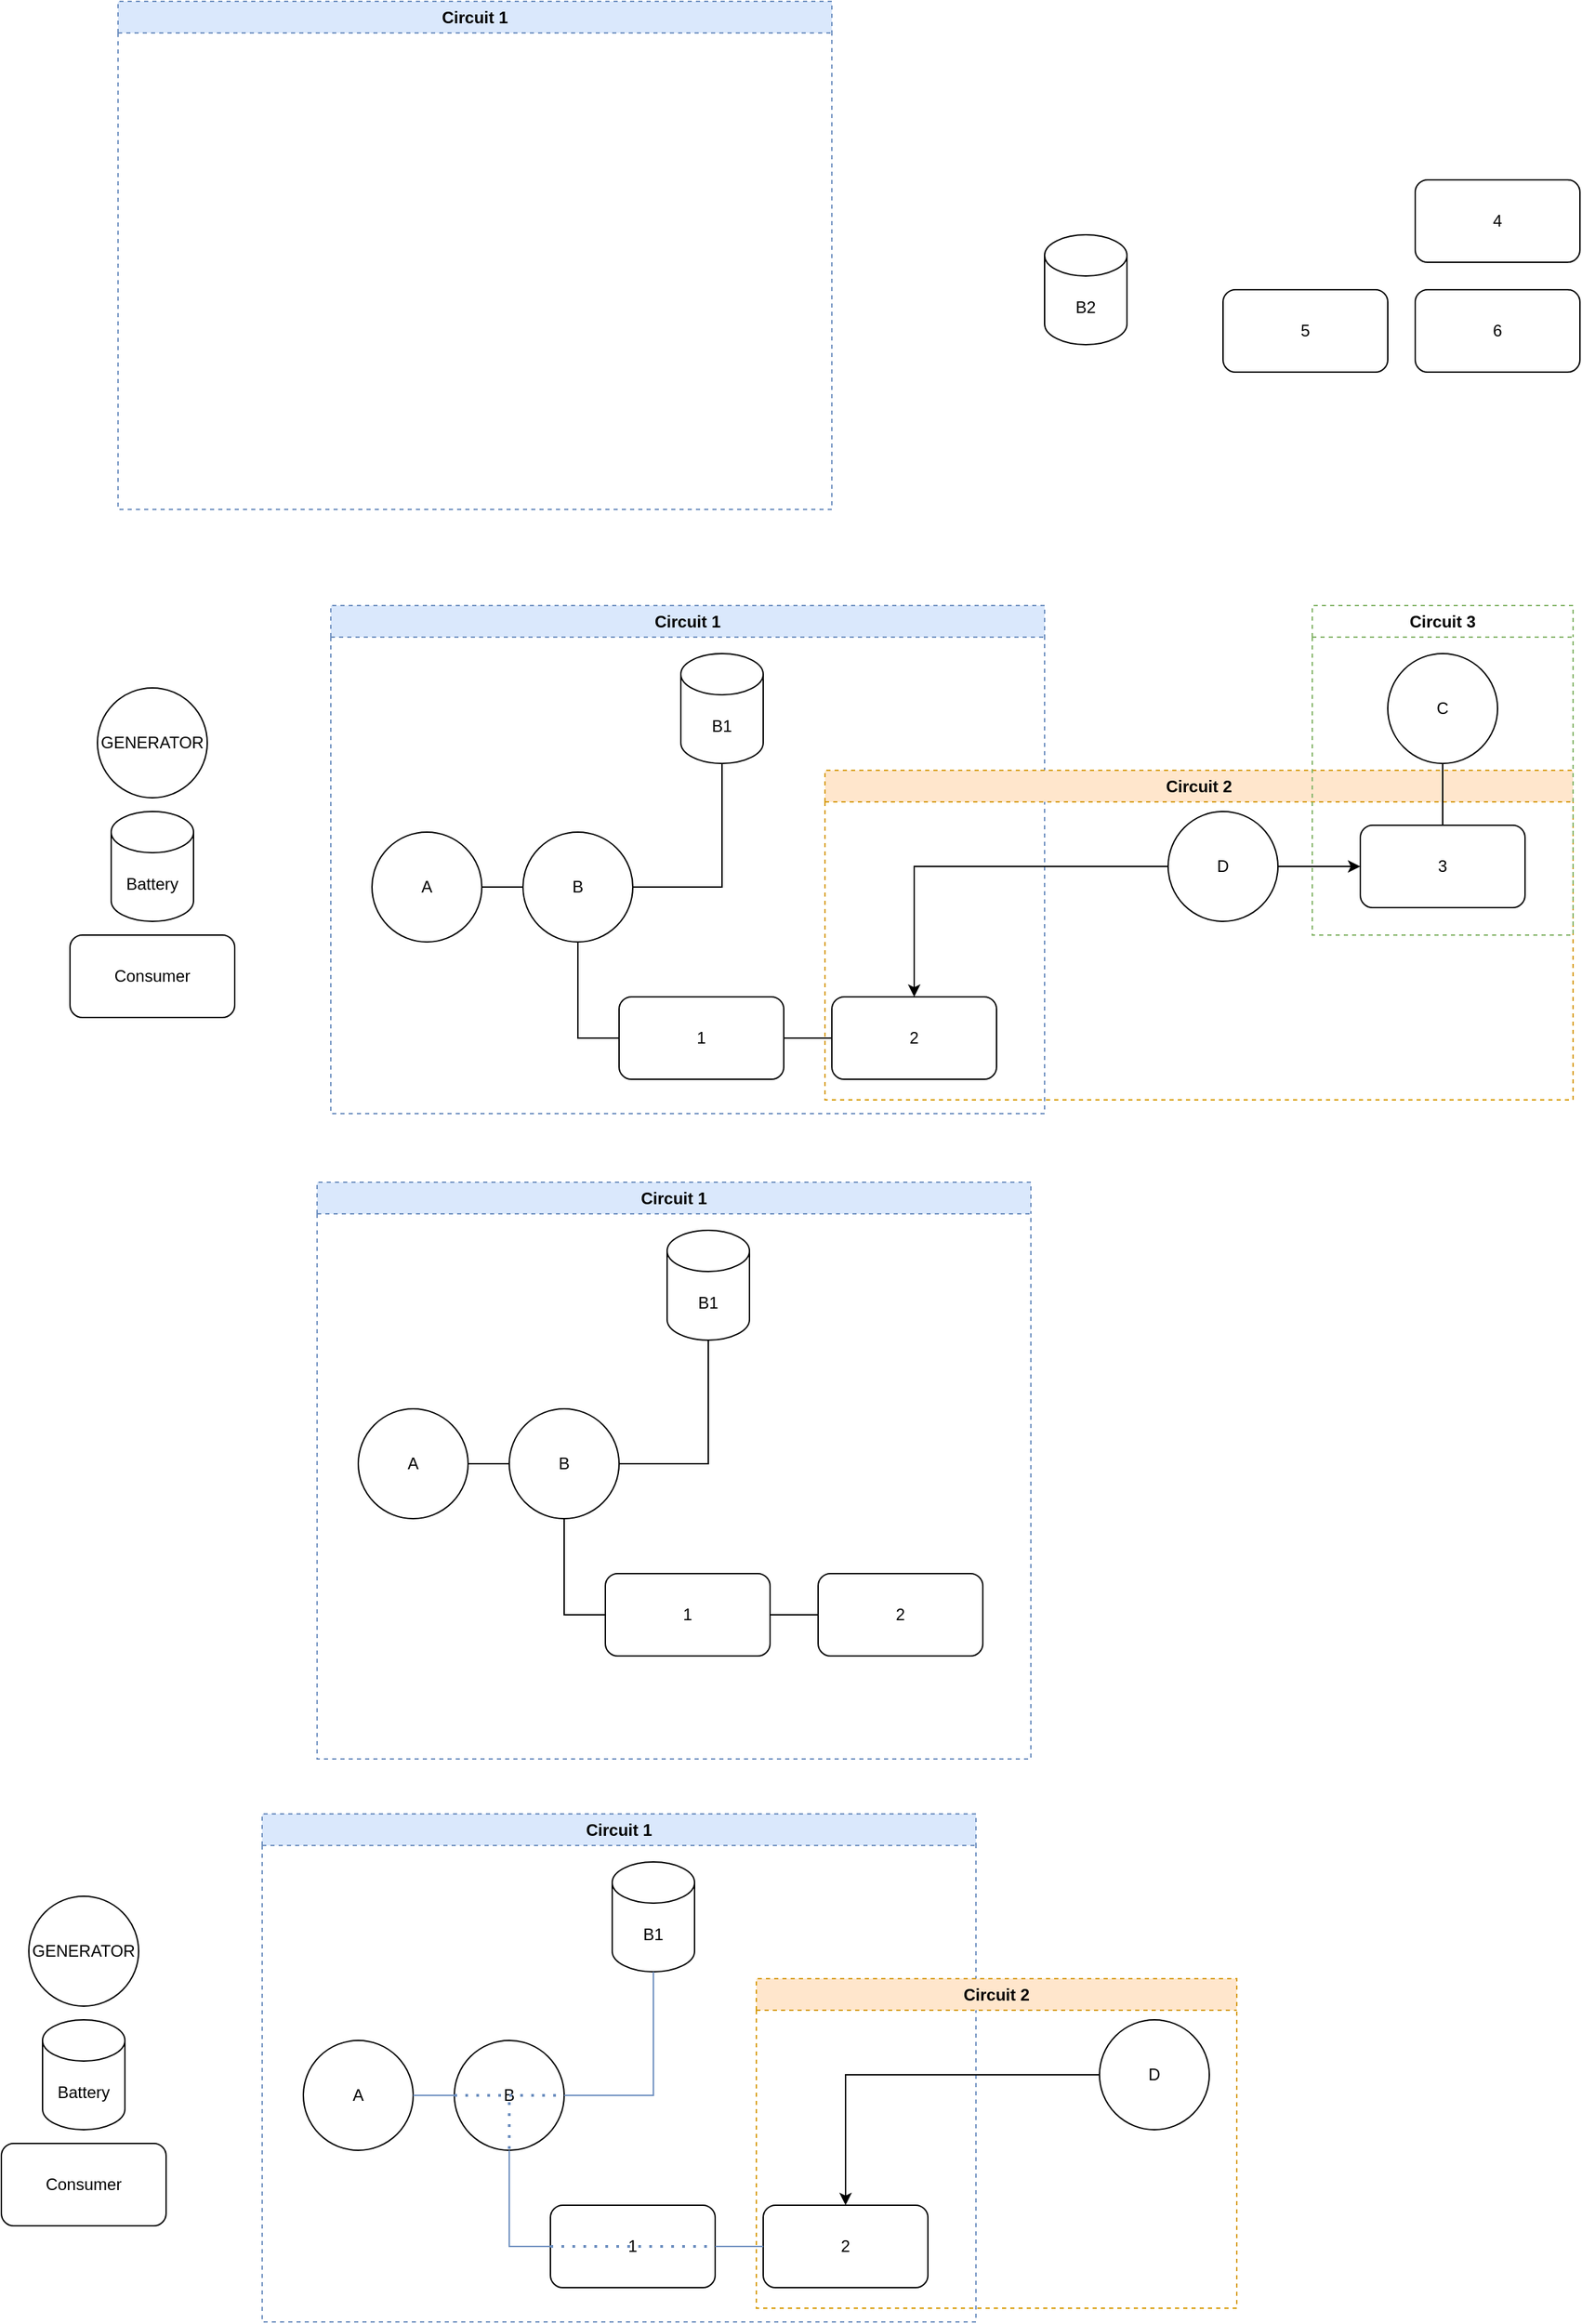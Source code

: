 <mxfile version="22.1.18" type="github">
  <diagram name="Page-1" id="ll99IVBBSJAd6gjB0LKV">
    <mxGraphModel dx="2924" dy="2214" grid="1" gridSize="10" guides="1" tooltips="1" connect="1" arrows="1" fold="1" page="1" pageScale="1" pageWidth="850" pageHeight="1100" math="0" shadow="0">
      <root>
        <mxCell id="0" />
        <mxCell id="1" parent="0" />
        <mxCell id="0UN9vaB2aTrQ1TQDtryz-30" value="Circuit 1" style="swimlane;whiteSpace=wrap;html=1;fillColor=#dae8fc;strokeColor=#6c8ebf;dashed=1;" vertex="1" parent="1">
          <mxGeometry x="50" y="420" width="520" height="370" as="geometry" />
        </mxCell>
        <mxCell id="0UN9vaB2aTrQ1TQDtryz-31" value="Circuit 2" style="swimlane;whiteSpace=wrap;html=1;fillColor=#ffe6cc;strokeColor=#d79b00;dashed=1;" vertex="1" parent="1">
          <mxGeometry x="410" y="540" width="545" height="240" as="geometry" />
        </mxCell>
        <mxCell id="0UN9vaB2aTrQ1TQDtryz-32" value="Circuit 3" style="swimlane;whiteSpace=wrap;html=1;fillColor=none;strokeColor=#82b366;dashed=1;" vertex="1" parent="0UN9vaB2aTrQ1TQDtryz-31">
          <mxGeometry x="355" y="-120" width="190" height="240" as="geometry">
            <mxRectangle x="650" y="420" width="90" height="30" as="alternateBounds" />
          </mxGeometry>
        </mxCell>
        <mxCell id="0UN9vaB2aTrQ1TQDtryz-6" value="C" style="ellipse;whiteSpace=wrap;html=1;aspect=fixed;" vertex="1" parent="0UN9vaB2aTrQ1TQDtryz-31">
          <mxGeometry x="410" y="-85" width="80" height="80" as="geometry" />
        </mxCell>
        <mxCell id="0UN9vaB2aTrQ1TQDtryz-7" value="D" style="ellipse;whiteSpace=wrap;html=1;aspect=fixed;" vertex="1" parent="0UN9vaB2aTrQ1TQDtryz-31">
          <mxGeometry x="250" y="30" width="80" height="80" as="geometry" />
        </mxCell>
        <mxCell id="0UN9vaB2aTrQ1TQDtryz-14" value="3" style="rounded=1;whiteSpace=wrap;html=1;" vertex="1" parent="0UN9vaB2aTrQ1TQDtryz-31">
          <mxGeometry x="390" y="40" width="120" height="60" as="geometry" />
        </mxCell>
        <mxCell id="0UN9vaB2aTrQ1TQDtryz-27" value="" style="endArrow=none;html=1;rounded=0;entryX=0.5;entryY=1;entryDx=0;entryDy=0;exitX=0.5;exitY=0;exitDx=0;exitDy=0;" edge="1" parent="0UN9vaB2aTrQ1TQDtryz-31" source="0UN9vaB2aTrQ1TQDtryz-14" target="0UN9vaB2aTrQ1TQDtryz-6">
          <mxGeometry width="50" height="50" relative="1" as="geometry">
            <mxPoint x="110" y="-10" as="sourcePoint" />
            <mxPoint x="160" y="-60" as="targetPoint" />
          </mxGeometry>
        </mxCell>
        <mxCell id="0UN9vaB2aTrQ1TQDtryz-29" value="" style="endArrow=classic;html=1;rounded=0;exitX=1;exitY=0.5;exitDx=0;exitDy=0;entryX=0;entryY=0.5;entryDx=0;entryDy=0;" edge="1" parent="0UN9vaB2aTrQ1TQDtryz-31" source="0UN9vaB2aTrQ1TQDtryz-7" target="0UN9vaB2aTrQ1TQDtryz-14">
          <mxGeometry width="50" height="50" relative="1" as="geometry">
            <mxPoint x="110" y="-90" as="sourcePoint" />
            <mxPoint x="160" y="-140" as="targetPoint" />
            <Array as="points" />
          </mxGeometry>
        </mxCell>
        <mxCell id="0UN9vaB2aTrQ1TQDtryz-1" value="GENERATOR" style="ellipse;whiteSpace=wrap;html=1;aspect=fixed;" vertex="1" parent="1">
          <mxGeometry x="-120" y="480" width="80" height="80" as="geometry" />
        </mxCell>
        <mxCell id="0UN9vaB2aTrQ1TQDtryz-2" value="Battery" style="shape=cylinder3;whiteSpace=wrap;html=1;boundedLbl=1;backgroundOutline=1;size=15;" vertex="1" parent="1">
          <mxGeometry x="-110" y="570" width="60" height="80" as="geometry" />
        </mxCell>
        <mxCell id="0UN9vaB2aTrQ1TQDtryz-3" value="Consumer" style="rounded=1;whiteSpace=wrap;html=1;" vertex="1" parent="1">
          <mxGeometry x="-140" y="660" width="120" height="60" as="geometry" />
        </mxCell>
        <mxCell id="0UN9vaB2aTrQ1TQDtryz-4" value="A" style="ellipse;whiteSpace=wrap;html=1;aspect=fixed;" vertex="1" parent="1">
          <mxGeometry x="80" y="585" width="80" height="80" as="geometry" />
        </mxCell>
        <mxCell id="0UN9vaB2aTrQ1TQDtryz-5" value="B" style="ellipse;whiteSpace=wrap;html=1;aspect=fixed;" vertex="1" parent="1">
          <mxGeometry x="190" y="585" width="80" height="80" as="geometry" />
        </mxCell>
        <mxCell id="0UN9vaB2aTrQ1TQDtryz-8" value="B1" style="shape=cylinder3;whiteSpace=wrap;html=1;boundedLbl=1;backgroundOutline=1;size=15;" vertex="1" parent="1">
          <mxGeometry x="305" y="455" width="60" height="80" as="geometry" />
        </mxCell>
        <mxCell id="0UN9vaB2aTrQ1TQDtryz-9" value="&lt;div&gt;B2&lt;/div&gt;" style="shape=cylinder3;whiteSpace=wrap;html=1;boundedLbl=1;backgroundOutline=1;size=15;" vertex="1" parent="1">
          <mxGeometry x="570" y="150" width="60" height="80" as="geometry" />
        </mxCell>
        <mxCell id="0UN9vaB2aTrQ1TQDtryz-10" value="1" style="rounded=1;whiteSpace=wrap;html=1;" vertex="1" parent="1">
          <mxGeometry x="260" y="705" width="120" height="60" as="geometry" />
        </mxCell>
        <mxCell id="0UN9vaB2aTrQ1TQDtryz-15" value="2" style="rounded=1;whiteSpace=wrap;html=1;" vertex="1" parent="1">
          <mxGeometry x="415" y="705" width="120" height="60" as="geometry" />
        </mxCell>
        <mxCell id="0UN9vaB2aTrQ1TQDtryz-16" value="4" style="rounded=1;whiteSpace=wrap;html=1;" vertex="1" parent="1">
          <mxGeometry x="840" y="110" width="120" height="60" as="geometry" />
        </mxCell>
        <mxCell id="0UN9vaB2aTrQ1TQDtryz-17" value="5" style="rounded=1;whiteSpace=wrap;html=1;" vertex="1" parent="1">
          <mxGeometry x="700" y="190" width="120" height="60" as="geometry" />
        </mxCell>
        <mxCell id="0UN9vaB2aTrQ1TQDtryz-19" value="6" style="rounded=1;whiteSpace=wrap;html=1;" vertex="1" parent="1">
          <mxGeometry x="840" y="190" width="120" height="60" as="geometry" />
        </mxCell>
        <mxCell id="0UN9vaB2aTrQ1TQDtryz-21" value="" style="endArrow=none;html=1;rounded=0;exitX=1;exitY=0.5;exitDx=0;exitDy=0;" edge="1" parent="1" source="0UN9vaB2aTrQ1TQDtryz-4" target="0UN9vaB2aTrQ1TQDtryz-5">
          <mxGeometry width="50" height="50" relative="1" as="geometry">
            <mxPoint x="215" y="565" as="sourcePoint" />
            <mxPoint x="265" y="515" as="targetPoint" />
          </mxGeometry>
        </mxCell>
        <mxCell id="0UN9vaB2aTrQ1TQDtryz-24" value="" style="endArrow=none;html=1;rounded=0;exitX=1;exitY=0.5;exitDx=0;exitDy=0;entryX=0.5;entryY=1;entryDx=0;entryDy=0;entryPerimeter=0;" edge="1" parent="1" source="0UN9vaB2aTrQ1TQDtryz-5" target="0UN9vaB2aTrQ1TQDtryz-8">
          <mxGeometry width="50" height="50" relative="1" as="geometry">
            <mxPoint x="337.5" y="685" as="sourcePoint" />
            <mxPoint x="332.5" y="575" as="targetPoint" />
            <Array as="points">
              <mxPoint x="335" y="625" />
            </Array>
          </mxGeometry>
        </mxCell>
        <mxCell id="0UN9vaB2aTrQ1TQDtryz-25" value="" style="endArrow=none;html=1;rounded=0;exitX=0.5;exitY=1;exitDx=0;exitDy=0;entryX=0;entryY=0.5;entryDx=0;entryDy=0;" edge="1" parent="1" source="0UN9vaB2aTrQ1TQDtryz-5" target="0UN9vaB2aTrQ1TQDtryz-10">
          <mxGeometry width="50" height="50" relative="1" as="geometry">
            <mxPoint x="215" y="565" as="sourcePoint" />
            <mxPoint x="325" y="735" as="targetPoint" />
            <Array as="points">
              <mxPoint x="230" y="735" />
            </Array>
          </mxGeometry>
        </mxCell>
        <mxCell id="0UN9vaB2aTrQ1TQDtryz-26" value="" style="endArrow=none;html=1;rounded=0;exitX=1;exitY=0.5;exitDx=0;exitDy=0;entryX=0;entryY=0.5;entryDx=0;entryDy=0;" edge="1" parent="1" source="0UN9vaB2aTrQ1TQDtryz-10" target="0UN9vaB2aTrQ1TQDtryz-15">
          <mxGeometry width="50" height="50" relative="1" as="geometry">
            <mxPoint x="325" y="530" as="sourcePoint" />
            <mxPoint x="375" y="480" as="targetPoint" />
          </mxGeometry>
        </mxCell>
        <mxCell id="0UN9vaB2aTrQ1TQDtryz-28" value="" style="endArrow=classic;html=1;rounded=0;entryX=0.5;entryY=0;entryDx=0;entryDy=0;exitX=0;exitY=0.5;exitDx=0;exitDy=0;" edge="1" parent="1" source="0UN9vaB2aTrQ1TQDtryz-7" target="0UN9vaB2aTrQ1TQDtryz-15">
          <mxGeometry width="50" height="50" relative="1" as="geometry">
            <mxPoint x="400" y="530" as="sourcePoint" />
            <mxPoint x="450" y="480" as="targetPoint" />
            <Array as="points">
              <mxPoint x="475" y="610" />
            </Array>
          </mxGeometry>
        </mxCell>
        <mxCell id="0UN9vaB2aTrQ1TQDtryz-33" value="Circuit 1" style="swimlane;whiteSpace=wrap;html=1;fillColor=#dae8fc;strokeColor=#6c8ebf;dashed=1;" vertex="1" parent="1">
          <mxGeometry x="-105" y="-20" width="520" height="370" as="geometry" />
        </mxCell>
        <mxCell id="0UN9vaB2aTrQ1TQDtryz-51" value="Circuit 1" style="swimlane;whiteSpace=wrap;html=1;fillColor=#dae8fc;strokeColor=#6c8ebf;dashed=1;" vertex="1" parent="1">
          <mxGeometry x="40" y="840" width="520" height="420" as="geometry" />
        </mxCell>
        <mxCell id="0UN9vaB2aTrQ1TQDtryz-52" value="A" style="ellipse;whiteSpace=wrap;html=1;aspect=fixed;" vertex="1" parent="1">
          <mxGeometry x="70" y="1005" width="80" height="80" as="geometry" />
        </mxCell>
        <mxCell id="0UN9vaB2aTrQ1TQDtryz-53" value="B" style="ellipse;whiteSpace=wrap;html=1;aspect=fixed;" vertex="1" parent="1">
          <mxGeometry x="180" y="1005" width="80" height="80" as="geometry" />
        </mxCell>
        <mxCell id="0UN9vaB2aTrQ1TQDtryz-54" value="B1" style="shape=cylinder3;whiteSpace=wrap;html=1;boundedLbl=1;backgroundOutline=1;size=15;" vertex="1" parent="1">
          <mxGeometry x="295" y="875" width="60" height="80" as="geometry" />
        </mxCell>
        <mxCell id="0UN9vaB2aTrQ1TQDtryz-55" value="1" style="rounded=1;whiteSpace=wrap;html=1;" vertex="1" parent="1">
          <mxGeometry x="250" y="1125" width="120" height="60" as="geometry" />
        </mxCell>
        <mxCell id="0UN9vaB2aTrQ1TQDtryz-56" value="2" style="rounded=1;whiteSpace=wrap;html=1;" vertex="1" parent="1">
          <mxGeometry x="405" y="1125" width="120" height="60" as="geometry" />
        </mxCell>
        <mxCell id="0UN9vaB2aTrQ1TQDtryz-57" value="" style="endArrow=none;html=1;rounded=0;exitX=1;exitY=0.5;exitDx=0;exitDy=0;" edge="1" parent="1" source="0UN9vaB2aTrQ1TQDtryz-52" target="0UN9vaB2aTrQ1TQDtryz-53">
          <mxGeometry width="50" height="50" relative="1" as="geometry">
            <mxPoint x="205" y="985" as="sourcePoint" />
            <mxPoint x="255" y="935" as="targetPoint" />
          </mxGeometry>
        </mxCell>
        <mxCell id="0UN9vaB2aTrQ1TQDtryz-58" value="" style="endArrow=none;html=1;rounded=0;exitX=1;exitY=0.5;exitDx=0;exitDy=0;entryX=0.5;entryY=1;entryDx=0;entryDy=0;entryPerimeter=0;" edge="1" parent="1" source="0UN9vaB2aTrQ1TQDtryz-53" target="0UN9vaB2aTrQ1TQDtryz-54">
          <mxGeometry width="50" height="50" relative="1" as="geometry">
            <mxPoint x="327.5" y="1105" as="sourcePoint" />
            <mxPoint x="322.5" y="995" as="targetPoint" />
            <Array as="points">
              <mxPoint x="325" y="1045" />
            </Array>
          </mxGeometry>
        </mxCell>
        <mxCell id="0UN9vaB2aTrQ1TQDtryz-59" value="" style="endArrow=none;html=1;rounded=0;exitX=0.5;exitY=1;exitDx=0;exitDy=0;entryX=0;entryY=0.5;entryDx=0;entryDy=0;" edge="1" parent="1" source="0UN9vaB2aTrQ1TQDtryz-53" target="0UN9vaB2aTrQ1TQDtryz-55">
          <mxGeometry width="50" height="50" relative="1" as="geometry">
            <mxPoint x="205" y="985" as="sourcePoint" />
            <mxPoint x="315" y="1155" as="targetPoint" />
            <Array as="points">
              <mxPoint x="220" y="1155" />
            </Array>
          </mxGeometry>
        </mxCell>
        <mxCell id="0UN9vaB2aTrQ1TQDtryz-60" value="" style="endArrow=none;html=1;rounded=0;exitX=1;exitY=0.5;exitDx=0;exitDy=0;entryX=0;entryY=0.5;entryDx=0;entryDy=0;" edge="1" parent="1" source="0UN9vaB2aTrQ1TQDtryz-55" target="0UN9vaB2aTrQ1TQDtryz-56">
          <mxGeometry width="50" height="50" relative="1" as="geometry">
            <mxPoint x="315" y="950" as="sourcePoint" />
            <mxPoint x="365" y="900" as="targetPoint" />
          </mxGeometry>
        </mxCell>
        <mxCell id="0UN9vaB2aTrQ1TQDtryz-62" value="Circuit 1" style="swimlane;whiteSpace=wrap;html=1;fillColor=#dae8fc;strokeColor=#6c8ebf;dashed=1;" vertex="1" parent="1">
          <mxGeometry y="1300" width="520" height="370" as="geometry" />
        </mxCell>
        <mxCell id="0UN9vaB2aTrQ1TQDtryz-63" value="Circuit 2" style="swimlane;whiteSpace=wrap;html=1;fillColor=#ffe6cc;strokeColor=#d79b00;dashed=1;" vertex="1" parent="1">
          <mxGeometry x="360" y="1420" width="350" height="240" as="geometry" />
        </mxCell>
        <mxCell id="0UN9vaB2aTrQ1TQDtryz-66" value="D" style="ellipse;whiteSpace=wrap;html=1;aspect=fixed;" vertex="1" parent="0UN9vaB2aTrQ1TQDtryz-63">
          <mxGeometry x="250" y="30" width="80" height="80" as="geometry" />
        </mxCell>
        <mxCell id="0UN9vaB2aTrQ1TQDtryz-70" value="GENERATOR" style="ellipse;whiteSpace=wrap;html=1;aspect=fixed;" vertex="1" parent="1">
          <mxGeometry x="-170" y="1360" width="80" height="80" as="geometry" />
        </mxCell>
        <mxCell id="0UN9vaB2aTrQ1TQDtryz-71" value="Battery" style="shape=cylinder3;whiteSpace=wrap;html=1;boundedLbl=1;backgroundOutline=1;size=15;" vertex="1" parent="1">
          <mxGeometry x="-160" y="1450" width="60" height="80" as="geometry" />
        </mxCell>
        <mxCell id="0UN9vaB2aTrQ1TQDtryz-72" value="Consumer" style="rounded=1;whiteSpace=wrap;html=1;" vertex="1" parent="1">
          <mxGeometry x="-190" y="1540" width="120" height="60" as="geometry" />
        </mxCell>
        <mxCell id="0UN9vaB2aTrQ1TQDtryz-73" value="A" style="ellipse;whiteSpace=wrap;html=1;aspect=fixed;" vertex="1" parent="1">
          <mxGeometry x="30" y="1465" width="80" height="80" as="geometry" />
        </mxCell>
        <mxCell id="0UN9vaB2aTrQ1TQDtryz-74" value="B" style="ellipse;whiteSpace=wrap;html=1;aspect=fixed;" vertex="1" parent="1">
          <mxGeometry x="140" y="1465" width="80" height="80" as="geometry" />
        </mxCell>
        <mxCell id="0UN9vaB2aTrQ1TQDtryz-75" value="B1" style="shape=cylinder3;whiteSpace=wrap;html=1;boundedLbl=1;backgroundOutline=1;size=15;" vertex="1" parent="1">
          <mxGeometry x="255" y="1335" width="60" height="80" as="geometry" />
        </mxCell>
        <mxCell id="0UN9vaB2aTrQ1TQDtryz-76" value="1" style="rounded=1;whiteSpace=wrap;html=1;" vertex="1" parent="1">
          <mxGeometry x="210" y="1585" width="120" height="60" as="geometry" />
        </mxCell>
        <mxCell id="0UN9vaB2aTrQ1TQDtryz-77" value="2" style="rounded=1;whiteSpace=wrap;html=1;" vertex="1" parent="1">
          <mxGeometry x="365" y="1585" width="120" height="60" as="geometry" />
        </mxCell>
        <mxCell id="0UN9vaB2aTrQ1TQDtryz-78" value="" style="endArrow=none;html=1;rounded=0;exitX=1;exitY=0.5;exitDx=0;exitDy=0;fillColor=#dae8fc;strokeColor=#6c8ebf;" edge="1" parent="1" source="0UN9vaB2aTrQ1TQDtryz-73" target="0UN9vaB2aTrQ1TQDtryz-74">
          <mxGeometry width="50" height="50" relative="1" as="geometry">
            <mxPoint x="165" y="1445" as="sourcePoint" />
            <mxPoint x="215" y="1395" as="targetPoint" />
          </mxGeometry>
        </mxCell>
        <mxCell id="0UN9vaB2aTrQ1TQDtryz-79" value="" style="endArrow=none;html=1;rounded=0;exitX=1;exitY=0.5;exitDx=0;exitDy=0;entryX=0.5;entryY=1;entryDx=0;entryDy=0;entryPerimeter=0;fillColor=#dae8fc;strokeColor=#6c8ebf;" edge="1" parent="1" source="0UN9vaB2aTrQ1TQDtryz-74" target="0UN9vaB2aTrQ1TQDtryz-75">
          <mxGeometry width="50" height="50" relative="1" as="geometry">
            <mxPoint x="287.5" y="1565" as="sourcePoint" />
            <mxPoint x="282.5" y="1455" as="targetPoint" />
            <Array as="points">
              <mxPoint x="285" y="1505" />
            </Array>
          </mxGeometry>
        </mxCell>
        <mxCell id="0UN9vaB2aTrQ1TQDtryz-80" value="" style="endArrow=none;html=1;rounded=0;exitX=0.5;exitY=1;exitDx=0;exitDy=0;entryX=0;entryY=0.5;entryDx=0;entryDy=0;fillColor=#dae8fc;strokeColor=#6c8ebf;" edge="1" parent="1" source="0UN9vaB2aTrQ1TQDtryz-74" target="0UN9vaB2aTrQ1TQDtryz-76">
          <mxGeometry width="50" height="50" relative="1" as="geometry">
            <mxPoint x="165" y="1445" as="sourcePoint" />
            <mxPoint x="275" y="1615" as="targetPoint" />
            <Array as="points">
              <mxPoint x="180" y="1615" />
            </Array>
          </mxGeometry>
        </mxCell>
        <mxCell id="0UN9vaB2aTrQ1TQDtryz-81" value="" style="endArrow=none;html=1;rounded=0;exitX=1;exitY=0.5;exitDx=0;exitDy=0;entryX=0;entryY=0.5;entryDx=0;entryDy=0;fillColor=#dae8fc;strokeColor=#6c8ebf;" edge="1" parent="1" source="0UN9vaB2aTrQ1TQDtryz-76" target="0UN9vaB2aTrQ1TQDtryz-77">
          <mxGeometry width="50" height="50" relative="1" as="geometry">
            <mxPoint x="275" y="1410" as="sourcePoint" />
            <mxPoint x="325" y="1360" as="targetPoint" />
          </mxGeometry>
        </mxCell>
        <mxCell id="0UN9vaB2aTrQ1TQDtryz-83" value="" style="endArrow=none;dashed=1;html=1;dashPattern=1 3;strokeWidth=2;rounded=0;exitX=0;exitY=0.5;exitDx=0;exitDy=0;entryX=1;entryY=0.5;entryDx=0;entryDy=0;fillColor=#dae8fc;strokeColor=#6c8ebf;" edge="1" parent="1" source="0UN9vaB2aTrQ1TQDtryz-76" target="0UN9vaB2aTrQ1TQDtryz-76">
          <mxGeometry width="50" height="50" relative="1" as="geometry">
            <mxPoint x="400" y="1260" as="sourcePoint" />
            <mxPoint x="450" y="1210" as="targetPoint" />
          </mxGeometry>
        </mxCell>
        <mxCell id="0UN9vaB2aTrQ1TQDtryz-82" value="" style="endArrow=classic;html=1;rounded=0;entryX=0.5;entryY=0;entryDx=0;entryDy=0;exitX=0;exitY=0.5;exitDx=0;exitDy=0;" edge="1" parent="1" source="0UN9vaB2aTrQ1TQDtryz-66" target="0UN9vaB2aTrQ1TQDtryz-77">
          <mxGeometry width="50" height="50" relative="1" as="geometry">
            <mxPoint x="350" y="1410" as="sourcePoint" />
            <mxPoint x="400" y="1360" as="targetPoint" />
            <Array as="points">
              <mxPoint x="425" y="1490" />
            </Array>
          </mxGeometry>
        </mxCell>
        <mxCell id="0UN9vaB2aTrQ1TQDtryz-84" value="" style="endArrow=none;dashed=1;html=1;dashPattern=1 3;strokeWidth=2;rounded=0;exitX=0;exitY=0.5;exitDx=0;exitDy=0;entryX=1;entryY=0.5;entryDx=0;entryDy=0;fillColor=#dae8fc;strokeColor=#6c8ebf;" edge="1" parent="1" source="0UN9vaB2aTrQ1TQDtryz-74" target="0UN9vaB2aTrQ1TQDtryz-74">
          <mxGeometry width="50" height="50" relative="1" as="geometry">
            <mxPoint x="220" y="1625" as="sourcePoint" />
            <mxPoint x="340" y="1625" as="targetPoint" />
          </mxGeometry>
        </mxCell>
        <mxCell id="0UN9vaB2aTrQ1TQDtryz-85" value="" style="endArrow=none;dashed=1;html=1;dashPattern=1 3;strokeWidth=2;rounded=0;entryX=0.5;entryY=1;entryDx=0;entryDy=0;fillColor=#dae8fc;strokeColor=#6c8ebf;" edge="1" parent="1" target="0UN9vaB2aTrQ1TQDtryz-74">
          <mxGeometry width="50" height="50" relative="1" as="geometry">
            <mxPoint x="180" y="1510" as="sourcePoint" />
            <mxPoint x="230" y="1515" as="targetPoint" />
          </mxGeometry>
        </mxCell>
      </root>
    </mxGraphModel>
  </diagram>
</mxfile>
